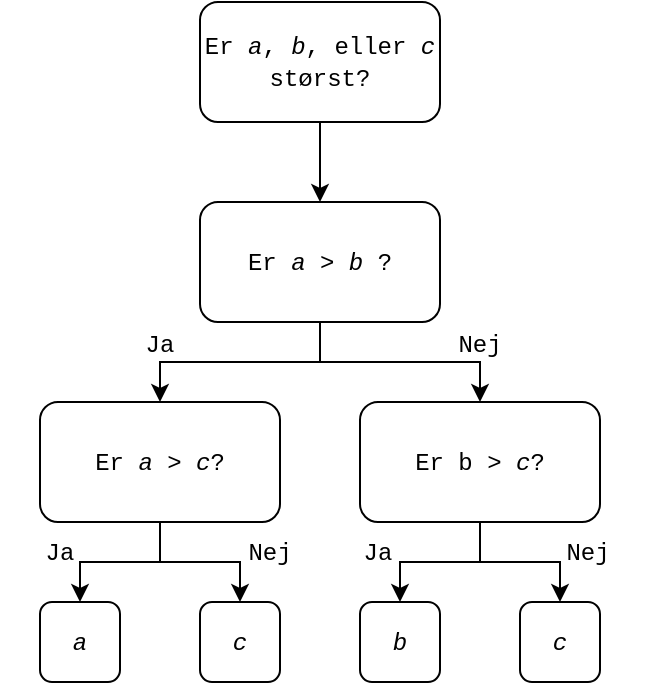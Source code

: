 <mxfile version="24.5.4" type="github">
  <diagram name="Page-1" id="aV1UKuSjfLe0Bd4TUHr4">
    <mxGraphModel dx="988" dy="519" grid="1" gridSize="10" guides="1" tooltips="1" connect="1" arrows="1" fold="1" page="1" pageScale="1" pageWidth="850" pageHeight="1100" math="0" shadow="0">
      <root>
        <mxCell id="0" />
        <mxCell id="1" parent="0" />
        <mxCell id="hb5GXMKH3O_CKodz3K04-6" style="edgeStyle=orthogonalEdgeStyle;rounded=0;orthogonalLoop=1;jettySize=auto;html=1;entryX=0.5;entryY=0;entryDx=0;entryDy=0;" edge="1" parent="1" source="hb5GXMKH3O_CKodz3K04-2" target="hb5GXMKH3O_CKodz3K04-3">
          <mxGeometry relative="1" as="geometry" />
        </mxCell>
        <mxCell id="hb5GXMKH3O_CKodz3K04-2" value="&lt;font face=&quot;Courier New&quot;&gt;Er &lt;i&gt;a&lt;/i&gt;, &lt;i&gt;b&lt;/i&gt;, eller &lt;i&gt;c&lt;/i&gt; &lt;br&gt;størst?&lt;br&gt;&lt;/font&gt;" style="whiteSpace=wrap;html=1;rounded=1;" vertex="1" parent="1">
          <mxGeometry x="360" y="40" width="120" height="60" as="geometry" />
        </mxCell>
        <mxCell id="hb5GXMKH3O_CKodz3K04-7" style="edgeStyle=orthogonalEdgeStyle;rounded=0;orthogonalLoop=1;jettySize=auto;html=1;" edge="1" parent="1" source="hb5GXMKH3O_CKodz3K04-3" target="hb5GXMKH3O_CKodz3K04-4">
          <mxGeometry relative="1" as="geometry" />
        </mxCell>
        <mxCell id="hb5GXMKH3O_CKodz3K04-8" style="edgeStyle=orthogonalEdgeStyle;rounded=0;orthogonalLoop=1;jettySize=auto;html=1;entryX=0.5;entryY=0;entryDx=0;entryDy=0;" edge="1" parent="1" source="hb5GXMKH3O_CKodz3K04-3" target="hb5GXMKH3O_CKodz3K04-5">
          <mxGeometry relative="1" as="geometry" />
        </mxCell>
        <mxCell id="hb5GXMKH3O_CKodz3K04-3" value="&lt;font face=&quot;Courier New&quot;&gt;Er &lt;i&gt;a&lt;/i&gt; &amp;gt; &lt;i&gt;b &lt;/i&gt;?&lt;br&gt;&lt;/font&gt;" style="whiteSpace=wrap;html=1;rounded=1;" vertex="1" parent="1">
          <mxGeometry x="360" y="140" width="120" height="60" as="geometry" />
        </mxCell>
        <mxCell id="hb5GXMKH3O_CKodz3K04-17" style="edgeStyle=orthogonalEdgeStyle;rounded=0;orthogonalLoop=1;jettySize=auto;html=1;" edge="1" parent="1" source="hb5GXMKH3O_CKodz3K04-4" target="hb5GXMKH3O_CKodz3K04-13">
          <mxGeometry relative="1" as="geometry" />
        </mxCell>
        <mxCell id="hb5GXMKH3O_CKodz3K04-18" style="edgeStyle=orthogonalEdgeStyle;rounded=0;orthogonalLoop=1;jettySize=auto;html=1;" edge="1" parent="1" source="hb5GXMKH3O_CKodz3K04-4" target="hb5GXMKH3O_CKodz3K04-14">
          <mxGeometry relative="1" as="geometry" />
        </mxCell>
        <mxCell id="hb5GXMKH3O_CKodz3K04-4" value="&lt;font face=&quot;Courier New&quot;&gt;Er &lt;i&gt;a&lt;/i&gt; &amp;gt; &lt;i&gt;c&lt;/i&gt;?&lt;br&gt;&lt;/font&gt;" style="whiteSpace=wrap;html=1;rounded=1;" vertex="1" parent="1">
          <mxGeometry x="280" y="240" width="120" height="60" as="geometry" />
        </mxCell>
        <mxCell id="hb5GXMKH3O_CKodz3K04-19" style="edgeStyle=orthogonalEdgeStyle;rounded=0;orthogonalLoop=1;jettySize=auto;html=1;entryX=0.5;entryY=0;entryDx=0;entryDy=0;" edge="1" parent="1" source="hb5GXMKH3O_CKodz3K04-5" target="hb5GXMKH3O_CKodz3K04-15">
          <mxGeometry relative="1" as="geometry" />
        </mxCell>
        <mxCell id="hb5GXMKH3O_CKodz3K04-20" style="edgeStyle=orthogonalEdgeStyle;rounded=0;orthogonalLoop=1;jettySize=auto;html=1;entryX=0.5;entryY=0;entryDx=0;entryDy=0;" edge="1" parent="1" source="hb5GXMKH3O_CKodz3K04-5" target="hb5GXMKH3O_CKodz3K04-16">
          <mxGeometry relative="1" as="geometry" />
        </mxCell>
        <mxCell id="hb5GXMKH3O_CKodz3K04-5" value="&lt;font face=&quot;Courier New&quot;&gt;Er b &amp;gt; &lt;i&gt;c&lt;/i&gt;?&lt;br&gt;&lt;/font&gt;" style="whiteSpace=wrap;html=1;rounded=1;" vertex="1" parent="1">
          <mxGeometry x="440" y="240" width="120" height="60" as="geometry" />
        </mxCell>
        <mxCell id="hb5GXMKH3O_CKodz3K04-9" value="&lt;font face=&quot;Courier New&quot;&gt;Ja&lt;/font&gt;" style="text;strokeColor=none;align=center;fillColor=none;html=1;verticalAlign=middle;whiteSpace=wrap;rounded=0;" vertex="1" parent="1">
          <mxGeometry x="310" y="196" width="60" height="30" as="geometry" />
        </mxCell>
        <mxCell id="hb5GXMKH3O_CKodz3K04-12" value="&lt;font face=&quot;Courier New&quot;&gt;Nej&lt;/font&gt;" style="text;strokeColor=none;align=center;fillColor=none;html=1;verticalAlign=middle;whiteSpace=wrap;rounded=0;" vertex="1" parent="1">
          <mxGeometry x="470" y="196" width="60" height="30" as="geometry" />
        </mxCell>
        <mxCell id="hb5GXMKH3O_CKodz3K04-13" value="&lt;font face=&quot;Courier New&quot;&gt;&lt;i&gt;a&lt;br&gt;&lt;/i&gt;&lt;/font&gt;" style="whiteSpace=wrap;html=1;rounded=1;" vertex="1" parent="1">
          <mxGeometry x="280" y="340" width="40" height="40" as="geometry" />
        </mxCell>
        <mxCell id="hb5GXMKH3O_CKodz3K04-14" value="&lt;font face=&quot;Courier New&quot;&gt;&lt;i&gt;c&lt;/i&gt;&lt;/font&gt;" style="whiteSpace=wrap;html=1;rounded=1;" vertex="1" parent="1">
          <mxGeometry x="360" y="340" width="40" height="40" as="geometry" />
        </mxCell>
        <mxCell id="hb5GXMKH3O_CKodz3K04-15" value="&lt;font face=&quot;Courier New&quot;&gt;&lt;i&gt;b&lt;/i&gt;&lt;/font&gt;" style="whiteSpace=wrap;html=1;rounded=1;" vertex="1" parent="1">
          <mxGeometry x="440" y="340" width="40" height="40" as="geometry" />
        </mxCell>
        <mxCell id="hb5GXMKH3O_CKodz3K04-16" value="&lt;font face=&quot;Courier New&quot;&gt;&lt;i&gt;c&lt;/i&gt;&lt;/font&gt;" style="whiteSpace=wrap;html=1;rounded=1;" vertex="1" parent="1">
          <mxGeometry x="520" y="340" width="40" height="40" as="geometry" />
        </mxCell>
        <mxCell id="hb5GXMKH3O_CKodz3K04-21" value="&lt;font face=&quot;Courier New&quot;&gt;Ja&lt;/font&gt;" style="text;strokeColor=none;align=center;fillColor=none;html=1;verticalAlign=middle;whiteSpace=wrap;rounded=0;" vertex="1" parent="1">
          <mxGeometry x="260" y="300" width="60" height="30" as="geometry" />
        </mxCell>
        <mxCell id="hb5GXMKH3O_CKodz3K04-23" value="&lt;font face=&quot;Courier New&quot;&gt;Nej&lt;/font&gt;" style="text;strokeColor=none;align=center;fillColor=none;html=1;verticalAlign=middle;whiteSpace=wrap;rounded=0;" vertex="1" parent="1">
          <mxGeometry x="365" y="300" width="60" height="30" as="geometry" />
        </mxCell>
        <mxCell id="hb5GXMKH3O_CKodz3K04-24" value="&lt;font face=&quot;Courier New&quot;&gt;Ja&lt;/font&gt;" style="text;strokeColor=none;align=center;fillColor=none;html=1;verticalAlign=middle;whiteSpace=wrap;rounded=0;" vertex="1" parent="1">
          <mxGeometry x="418.5" y="300" width="60" height="30" as="geometry" />
        </mxCell>
        <mxCell id="hb5GXMKH3O_CKodz3K04-25" value="&lt;font face=&quot;Courier New&quot;&gt;Nej&lt;/font&gt;" style="text;strokeColor=none;align=center;fillColor=none;html=1;verticalAlign=middle;whiteSpace=wrap;rounded=0;" vertex="1" parent="1">
          <mxGeometry x="523.5" y="300" width="60" height="30" as="geometry" />
        </mxCell>
      </root>
    </mxGraphModel>
  </diagram>
</mxfile>
